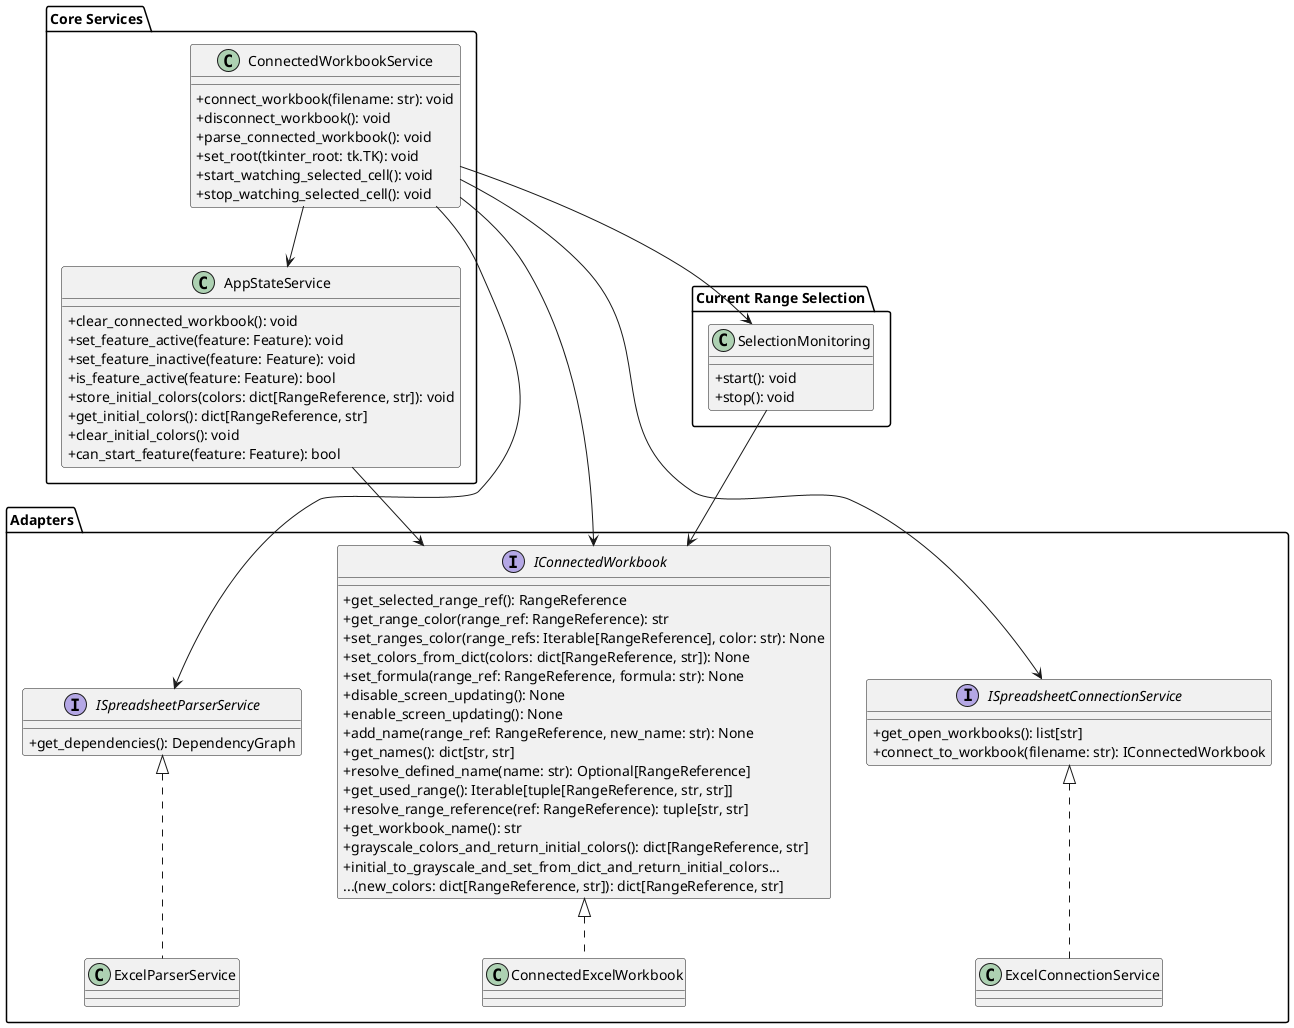 @startuml
skinparam classAttributeIconSize 0
top to bottom direction

' === ADAPTERS PACKAGE ===
package "Adapters" {
interface IConnectedWorkbook {
    + get_selected_range_ref(): RangeReference
    + get_range_color(range_ref: RangeReference): str
    + set_ranges_color(range_refs: Iterable[RangeReference], color: str): None
    + set_colors_from_dict(colors: dict[RangeReference, str]): None
    + set_formula(range_ref: RangeReference, formula: str): None
    + disable_screen_updating(): None
    + enable_screen_updating(): None
    + add_name(range_ref: RangeReference, new_name: str): None
    + get_names(): dict[str, str]
    + resolve_defined_name(name: str): Optional[RangeReference]
    + get_used_range(): Iterable[tuple[RangeReference, str, str]]
    + resolve_range_reference(ref: RangeReference): tuple[str, str]
    + get_workbook_name(): str
    + grayscale_colors_and_return_initial_colors(): dict[RangeReference, str]
    + initial_to_grayscale_and_set_from_dict_and_return_initial_colors...\n...(new_colors: dict[RangeReference, str]): dict[RangeReference, str]
    }

    interface ISpreadsheetParserService {
        + get_dependencies(): DependencyGraph
    }

    interface ISpreadsheetConnectionService {
        + get_open_workbooks(): list[str]
        + connect_to_workbook(filename: str): IConnectedWorkbook
    }

    class ConnectedExcelWorkbook
    class ExcelParserService
    class ExcelConnectionService

    ConnectedExcelWorkbook .up.|> IConnectedWorkbook
    ExcelParserService .up.|> ISpreadsheetParserService
    ExcelConnectionService .up.|> ISpreadsheetConnectionService
}

' === SERVICES PACKAGE ===
package "Core Services" {
    class ConnectedWorkbookService {
        + connect_workbook(filename: str): void
        + disconnect_workbook(): void
        + parse_connected_workbook(): void
        + set_root(tkinter_root: tk.TK): void
        + start_watching_selected_cell(): void
        + stop_watching_selected_cell(): void
    }

    class AppStateService {
        + clear_connected_workbook(): void
        + set_feature_active(feature: Feature): void
        + set_feature_inactive(feature: Feature): void
        + is_feature_active(feature: Feature): bool
        + store_initial_colors(colors: dict[RangeReference, str]): void
        + get_initial_colors(): dict[RangeReference, str]
        + clear_initial_colors(): void
        + can_start_feature(feature: Feature): bool
    }

    ConnectedWorkbookService --> AppStateService

}

package "Current Range Selection"{
    class SelectionMonitoring {
        + start(): void
        + stop(): void
    }
}

SelectionMonitoring --> IConnectedWorkbook
AppStateService --> IConnectedWorkbook
ConnectedWorkbookService --> IConnectedWorkbook
ConnectedWorkbookService --> ISpreadsheetParserService
ConnectedWorkbookService --> ISpreadsheetConnectionService
ConnectedWorkbookService --> SelectionMonitoring

@enduml